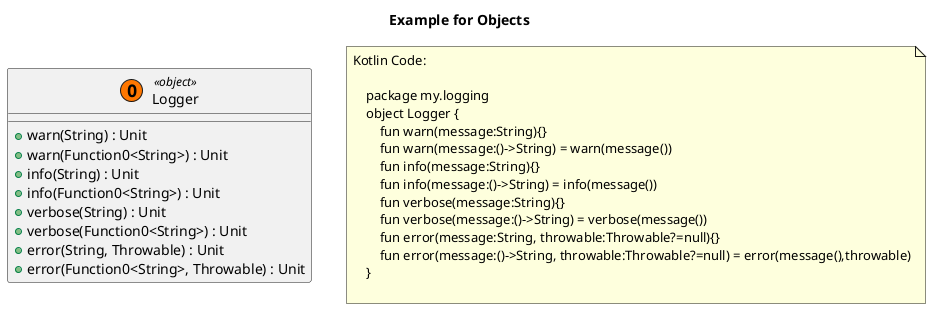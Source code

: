 @startuml
title Example for Objects
'This file is generated by the GenerateExamplesForDoc test.

    'my.logging.Logger
    class "Logger" as my_logging_Logger << (O, #FF7700) object>>{
        + warn(String) : Unit
		+ warn(Function0<String>) : Unit
		+ info(String) : Unit
		+ info(Function0<String>) : Unit
		+ verbose(String) : Unit
		+ verbose(Function0<String>) : Unit
		+ error(String, Throwable) : Unit
		+ error(Function0<String>, Throwable) : Unit
    }



 
note as note_of_code
Kotlin Code:

    package my.logging
    object Logger {
        fun warn(message:String){}
        fun warn(message:()->String) = warn(message()) 
        fun info(message:String){}
        fun info(message:()->String) = info(message()) 
        fun verbose(message:String){}
        fun verbose(message:()->String) = verbose(message()) 
        fun error(message:String, throwable:Throwable?=null){}
        fun error(message:()->String, throwable:Throwable?=null) = error(message(),throwable)
    }
    
end note
            
@enduml
